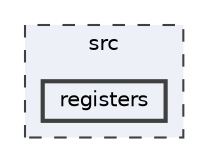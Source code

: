 digraph "/home/runner/work/machine-learning-compilers/machine-learning-compilers/src/registers"
{
 // LATEX_PDF_SIZE
  bgcolor="transparent";
  edge [fontname=Helvetica,fontsize=10,labelfontname=Helvetica,labelfontsize=10];
  node [fontname=Helvetica,fontsize=10,shape=box,height=0.2,width=0.4];
  compound=true
  subgraph clusterdir_68267d1309a1af8e8297ef4c3efbcdba {
    graph [ bgcolor="#edf0f7", pencolor="grey25", label="src", fontname=Helvetica,fontsize=10 style="filled,dashed", URL="dir_68267d1309a1af8e8297ef4c3efbcdba.html",tooltip=""]
  dir_6eb127bd4604197024d374d7ad43c52c [label="registers", fillcolor="#edf0f7", color="grey25", style="filled,bold", URL="dir_6eb127bd4604197024d374d7ad43c52c.html",tooltip=""];
  }
}
